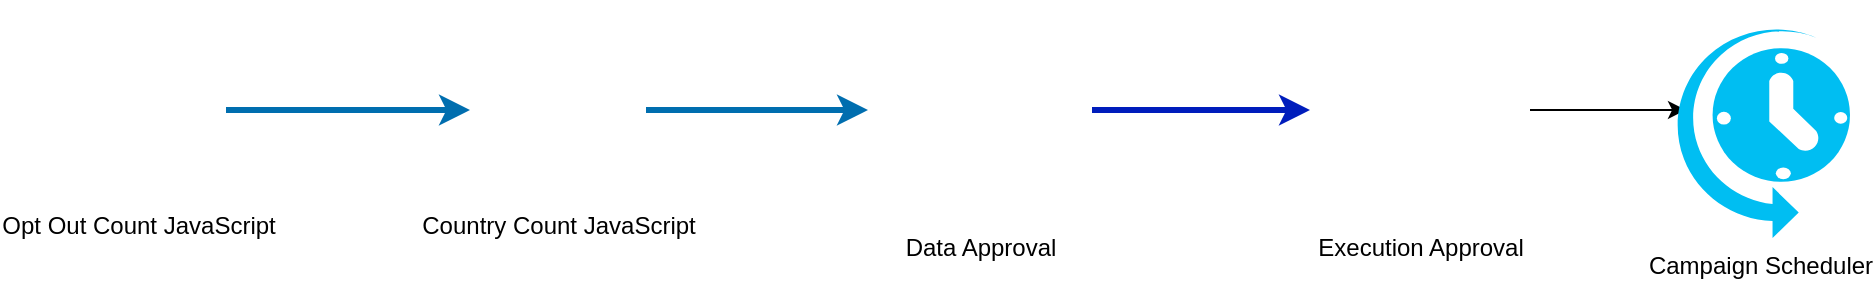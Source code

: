 <mxfile version="13.5.1" type="github">
  <diagram id="31b32b95-0358-9bc7-6ba0-a27c054ed1a7" name="Page-1">
    <mxGraphModel dx="2249" dy="762" grid="1" gridSize="10" guides="1" tooltips="1" connect="1" arrows="1" fold="1" page="1" pageScale="1" pageWidth="827" pageHeight="1169" background="#ffffff" math="0" shadow="0">
      <root>
        <mxCell id="0" />
        <mxCell id="1" parent="0" />
        <mxCell id="rQceNf_5XOFKksLvS2tI-96" style="edgeStyle=orthogonalEdgeStyle;rounded=0;orthogonalLoop=1;jettySize=auto;html=1;fillColor=#1ba1e2;strokeColor=#006EAF;strokeWidth=3;" edge="1" parent="1" source="rQceNf_5XOFKksLvS2tI-95" target="rQceNf_5XOFKksLvS2tI-99">
          <mxGeometry relative="1" as="geometry">
            <mxPoint x="-510" y="244" as="targetPoint" />
            <Array as="points" />
          </mxGeometry>
        </mxCell>
        <mxCell id="rQceNf_5XOFKksLvS2tI-95" value="Opt Out Count JavaScript" style="shape=image;html=1;verticalAlign=top;verticalLabelPosition=bottom;labelBackgroundColor=#ffffff;imageAspect=0;aspect=fixed;image=https://cdn4.iconfinder.com/data/icons/file-names-25/512/1-128.png" vertex="1" parent="1">
          <mxGeometry x="-730" y="200" width="88" height="88" as="geometry" />
        </mxCell>
        <mxCell id="rQceNf_5XOFKksLvS2tI-101" style="edgeStyle=orthogonalEdgeStyle;rounded=0;orthogonalLoop=1;jettySize=auto;html=1;strokeWidth=3;fillColor=#1ba1e2;strokeColor=#006EAF;" edge="1" parent="1" source="rQceNf_5XOFKksLvS2tI-99" target="rQceNf_5XOFKksLvS2tI-100">
          <mxGeometry relative="1" as="geometry" />
        </mxCell>
        <mxCell id="rQceNf_5XOFKksLvS2tI-99" value="Country Count JavaScript" style="shape=image;html=1;verticalAlign=top;verticalLabelPosition=bottom;labelBackgroundColor=#ffffff;imageAspect=0;aspect=fixed;image=https://cdn4.iconfinder.com/data/icons/file-names-25/512/1-128.png" vertex="1" parent="1">
          <mxGeometry x="-520" y="200" width="88" height="88" as="geometry" />
        </mxCell>
        <mxCell id="rQceNf_5XOFKksLvS2tI-102" style="edgeStyle=orthogonalEdgeStyle;rounded=0;orthogonalLoop=1;jettySize=auto;html=1;fillColor=#0050ef;strokeColor=#001DBC;strokeWidth=3;" edge="1" parent="1" source="rQceNf_5XOFKksLvS2tI-100" target="rQceNf_5XOFKksLvS2tI-103">
          <mxGeometry relative="1" as="geometry">
            <mxPoint x="-120" y="245" as="targetPoint" />
          </mxGeometry>
        </mxCell>
        <mxCell id="rQceNf_5XOFKksLvS2tI-100" value="Data Approval" style="shape=image;html=1;verticalAlign=top;verticalLabelPosition=bottom;labelBackgroundColor=#ffffff;imageAspect=0;aspect=fixed;image=https://cdn1.iconfinder.com/data/icons/handy-vol-1-2/128/handyArtboard_13-128.png;sketch=0;perimeterSpacing=1;" vertex="1" parent="1">
          <mxGeometry x="-320" y="189" width="110" height="110" as="geometry" />
        </mxCell>
        <mxCell id="rQceNf_5XOFKksLvS2tI-108" style="edgeStyle=orthogonalEdgeStyle;rounded=0;orthogonalLoop=1;jettySize=auto;html=1;entryX=0.089;entryY=0.407;entryDx=0;entryDy=0;entryPerimeter=0;" edge="1" parent="1" source="rQceNf_5XOFKksLvS2tI-103" target="rQceNf_5XOFKksLvS2tI-107">
          <mxGeometry relative="1" as="geometry" />
        </mxCell>
        <mxCell id="rQceNf_5XOFKksLvS2tI-103" value="Execution Approval" style="shape=image;html=1;verticalAlign=top;verticalLabelPosition=bottom;labelBackgroundColor=#ffffff;imageAspect=0;aspect=fixed;image=https://cdn1.iconfinder.com/data/icons/handy-vol-1-2/128/handyArtboard_13-128.png" vertex="1" parent="1">
          <mxGeometry x="-100" y="189" width="110" height="110" as="geometry" />
        </mxCell>
        <mxCell id="rQceNf_5XOFKksLvS2tI-107" value="Campaign Scheduler" style="verticalLabelPosition=bottom;html=1;verticalAlign=top;align=center;strokeColor=none;fillColor=#00BEF2;shape=mxgraph.azure.scheduler;pointerEvents=1;" vertex="1" parent="1">
          <mxGeometry x="80" y="200" width="90" height="108" as="geometry" />
        </mxCell>
      </root>
    </mxGraphModel>
  </diagram>
</mxfile>
